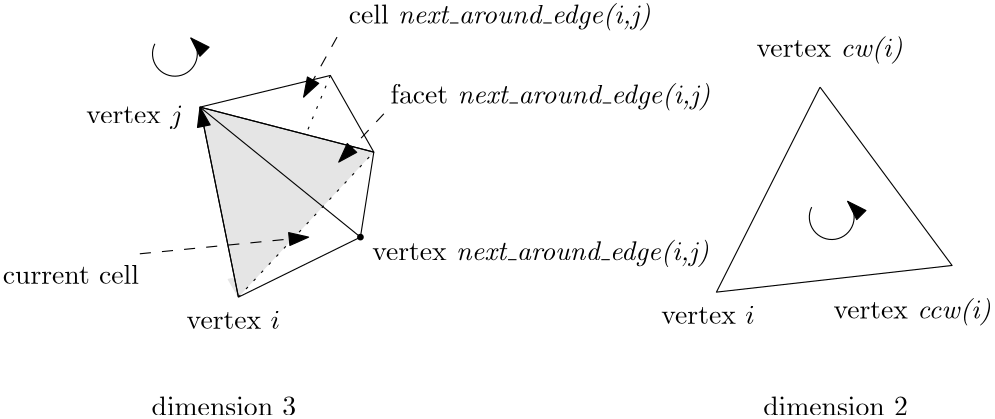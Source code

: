 <?xml version="1.0"?>
<!DOCTYPE ipe SYSTEM "ipe.dtd">
<ipe version="70000" creator="ipe6upgrade">
<info created="D:20050330173517" modified="D:20050330173620"/>
<ipestyle name="ipe6">
<color name="red" value="1 0 0"/>
<color name="green" value="0 1 0"/>
<color name="blue" value="0 0 1"/>
<color name="yellow" value="1 1 0"/>
<color name="gray1" value="0.125"/>
<color name="gray2" value="0.25"/>
<color name="gray3" value="0.375"/>
<color name="gray4" value="0.5"/>
<color name="gray5" value="0.625"/>
<color name="gray6" value="0.75"/>
<color name="gray7" value="0.875"/>
<dashstyle name="dashed" value="[4] 0"/>
<dashstyle name="dotted" value="[1 3] 0"/>
<dashstyle name="dash dotted" value="[4 2 1 2] 0"/>
<dashstyle name="dash dot dotted" value="[4 2 1 2 1 2] 0"/>
<pen name="heavier" value="0.8"/>
<pen name="fat" value="1.2"/>
<pen name="ultrafat" value="2"/>
<textsize name="large" value="\large"/>
<textsize name="Large" value="\Large"/>
<textsize name="LARGE" value="\LARGE"/>
<textsize name="huge" value="\huge"/>
<textsize name="Huge" value="\Huge"/>
<textsize name="small" value="\small"/>
<textsize name="footnote" value="\footnotesize"/>
<textsize name="tiny" value="\tiny"/>
<symbolsize name="small" value="2"/>
<symbolsize name="tiny" value="1.1"/>
<symbolsize name="large" value="5"/>
<arrowsize name="small" value="5"/>
<arrowsize name="tiny" value="3"/>
<arrowsize name="large" value="10"/>
<symbol name="mark/circle(sx)" transformations="translations">
<path fill="sym-stroke">
0.6 0 0 0.6 0 0 e 0.4 0 0 0.4 0 0 e
</path></symbol>
<symbol name="mark/disk(sx)" transformations="translations">
<path fill="sym-stroke">
0.6 0 0 0.6 0 0 e
</path></symbol>
<symbol name="mark/fdisk(sfx)" transformations="translations">
<group><path fill="sym-fill">
0.5 0 0 0.5 0 0 e
</path><path fill="sym-stroke" fillrule="eofill">
0.6 0 0 0.6 0 0 e 0.4 0 0 0.4 0 0 e
</path></group></symbol>
<symbol name="mark/box(sx)" transformations="translations">
<path fill="sym-stroke" fillrule="eofill">
-0.6 -0.6 m 0.6 -0.6 l 0.6 0.6 l -0.6 0.6 l h -0.4 -0.4 m 0.4 -0.4 l 0.4 0.4 l -0.4 0.4 l h</path></symbol>
<symbol name="mark/square(sx)" transformations="translations">
<path fill="sym-stroke">
-0.6 -0.6 m 0.6 -0.6 l 0.6 0.6 l -0.6 0.6 l h</path></symbol>
<symbol name="mark/fsquare(sfx)" transformations="translations">
<group><path fill="sym-fill">
-0.5 -0.5 m 0.5 -0.5 l 0.5 0.5 l -0.5 0.5 l h</path><path fill="sym-stroke" fillrule="eofill">
-0.6 -0.6 m 0.6 -0.6 l 0.6 0.6 l -0.6 0.6 l h-0.4 -0.4 m 0.4 -0.4 l 0.4 0.4 l -0.4 0.4 l h</path></group></symbol>
<symbol name="mark/cross(sx)" transformations="translations">
<group><path fill="sym-stroke">
-0.43 -0.57 m 0.57 0.43 l 0.43 0.57 l -0.57 -0.43 l h</path><path fill="sym-stroke">
-0.43 0.57 m 0.57 -0.43 l 0.43 -0.57 l -0.57 0.43 l h</path>
</group></symbol>
<textstyle name="center" begin="\begin{center}"
end="\end{center}"/>
<textstyle name="itemize" begin="\begin{itemize}"
end="\end{itemize}"/>
<textstyle name="item" begin="\begin{itemize}\item{}"
end="\end{itemize}"/>
</ipestyle>
<page>
<layer name="alpha"/>
<view layers="alpha" active="alpha"/>
<path layer="alpha" stroke="black" dash="[1 3] 0" pen="0.4">
-141.856 157.46 m
-174.947 77.6599 l
</path>
<path pen="0.4" arrow="7" fill="0.898039">
-174.947 77.6599 m
-126.212 129.86 l
-188.786 146.06 l
-174.947 77.6599 l
</path>
<path stroke="black" pen="0.4" arrow="7">
-205.031 168.86 m
8.06774 0 0 8.06774 -197.811 165.26 -192.098 170.957 a
</path>
<path stroke="black" pen="0.4">
-174.947 77.6599 m
-188.786 146.06 l
-131.026 99.2599 l
-174.947 77.6599 l
</path>
<path stroke="black" pen="0.4">
-188.786 146.06 m
-126.212 129.86 l
-131.026 99.2599 l
</path>
<path stroke="black" dash="[1 3] 0" pen="0.4">
-174.947 77.6599 m
-126.212 129.86 l
</path>
<path stroke="black" pen="0.4" arrow="7">
-174.947 77.6599 m
-188.786 146.06 l
</path>
<text stroke="black" pos="-193.599 66.2599" type="label" transformations="translations" width="33.625" valign="bottom" size="10">vertex $i$</text>
<text stroke="black" pos="-229.699 138.26" type="label" transformations="translations" width="34.865" valign="bottom" size="10">vertex $j$</text>
<text stroke="black" pos="-126.814 88.4599" type="label" transformations="translations" width="121.567" valign="bottom" size="10">vertex \textit{next\_around\_edge(i,j)}</text>
<use name="mark/disk(sx)" pos="-131.026 99.2599" size="2" stroke="black"/>
<text stroke="black" pos="-120.196 144.86" type="label" transformations="translations" width="115.451" valign="bottom" size="10">facet \textit{next\_around\_edge(i,j)}</text>
<path stroke="black" dash="[4] 0" pen="0.4" arrow="7">
-122.602 143.66 m
-138.847 126.26 l
</path>
<path stroke="black" pen="0.4">
-188.786 146.06 m
-126.212 129.86 l
-141.856 157.46 l
-188.786 146.06 l
</path>
<text stroke="black" pos="-135.237 173.66" type="label" transformations="translations" width="109.086" valign="bottom" size="10">cell \textit{next\_around\_edge(i,j)}</text>
<path stroke="black" dash="[4] 0" pen="0.4" arrow="7">
-139.449 171.26 m
-151.482 149.66 l
</path>
<path stroke="black" dash="[4] 0" pen="0.4" arrow="7">
-210.446 93.2599 m
-149.677 99.2599 l
</path>
<text stroke="black" pos="-259.782 82.4599" type="label" transformations="translations" width="49.038" valign="bottom" size="10">current cell</text>
<text stroke="black" pos="-206.234 35.0599" type="label" transformations="translations" width="52.083" valign="bottom" size="10">dimension 3</text>
<path stroke="black" pen="0.4">
34.4326 153.26 m
-2.87072 79.4599 l
81.9643 89.0599 l
34.4326 153.26 l
</path>
<text stroke="black" pos="-22.7257 68.0599" type="label" transformations="translations" width="33.625" valign="bottom" size="10">vertex $i$</text>
<path stroke="black" pen="0.4" arrow="7">
31.4243 110.06 m
8.06774 0 0 8.06774 38.6443 106.46 44.3569 112.157 a
</path>
<text stroke="black" pos="39.2459 67.4599" type="label" transformations="translations" width="57.039" valign="bottom" size="10">vertex \textit{ccw(i)}</text>
<text stroke="black" pos="11.5693 161.66" type="label" transformations="translations" width="52.965" valign="bottom" size="10">vertex \textit{cw(i)}</text>
<text stroke="black" pos="13.976 35.0599" type="label" transformations="translations" width="52.083" valign="bottom" size="10">dimension 2</text>
</page>
</ipe>
